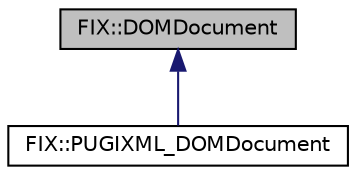 digraph "FIX::DOMDocument"
{
  edge [fontname="Helvetica",fontsize="10",labelfontname="Helvetica",labelfontsize="10"];
  node [fontname="Helvetica",fontsize="10",shape=record];
  Node0 [label="FIX::DOMDocument",height=0.2,width=0.4,color="black", fillcolor="grey75", style="filled", fontcolor="black"];
  Node0 -> Node1 [dir="back",color="midnightblue",fontsize="10",style="solid",fontname="Helvetica"];
  Node1 [label="FIX::PUGIXML_DOMDocument",height=0.2,width=0.4,color="black", fillcolor="white", style="filled",URL="$class_f_i_x_1_1_p_u_g_i_x_m_l___d_o_m_document.html",tooltip="XML document as represented by pugixml. "];
}
